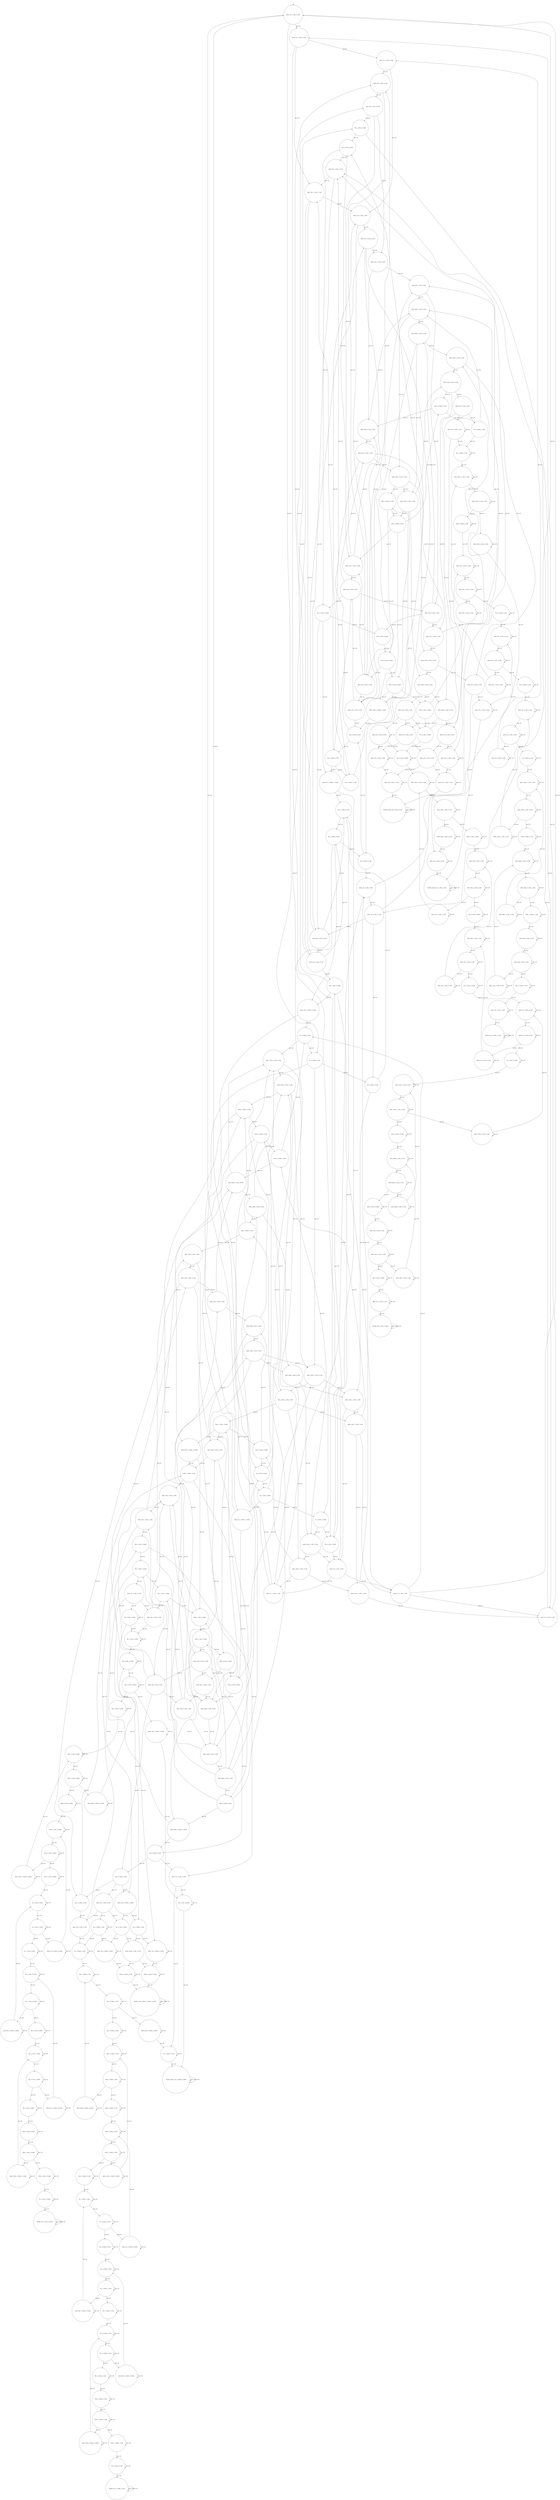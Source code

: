 digraph g {
__start0 [label="" shape="none"];
134 [shape="circle" label="agree__six__c1_heads__c2_heads"];
259 [shape="circle" label="ten__c1_tails__c2_heads"];
222 [shape="circle" label="agree__nine__c1_tails__c2_tails"];
189 [shape="circle" label="eight__c1_tails__c2_heads"];
236 [shape="circle" label="nine__c1_tails__c2_heads"];
81 [shape="circle" label="agree__four__c1_tails__c2_tails"];
97 [shape="circle" label="agree__five__c1_tails__c2_tails"];
111 [shape="circle" label="five__c1_tails__c2_heads"];
153 [shape="circle" label="agree__seven__c1_tails__c2_tails"];
262 [shape="circle" label="ten__c1_heads__c2_tails"];
163 [shape="circle" label="seven__c1_tails__c2_heads"];
254 [shape="circle" label="agree__ten__c1_tails__c2_tails"];
46 [shape="circle" label="agree__three__c1_tails__c2_tails"];
79 [shape="circle" label="four__c1_tails__c2_heads"];
11 [shape="circle" label="agree__two__c1_tails__c2_tails"];
64 [shape="circle" label="four__c1_tails__c2_heads"];
66 [shape="circle" label="agree__four__c1_tails__c2_tails"];
147 [shape="circle" label="agree__six__c1_tails__c2_tails"];
237 [shape="circle" label="agree__nine__c1_tails__c2_tails"];
98 [shape="circle" label="agree__five__c1_tails__c2_tails"];
100 [shape="circle" label="five__c1_heads__c2_tails"];
167 [shape="circle" label="seven__c1_heads__c2_tails"];
30 [shape="circle" label="agree__three__c1_tails__c2_tails"];
130 [shape="circle" label="agree__six__c1_tails__c2_tails"];
152 [shape="circle" label="agree__seven__c1_tails__c2_tails"];
211 [shape="circle" label="agree__eight__c1_tails__c2_tails"];
255 [shape="circle" label="agree__ten__c1_tails__c2_tails"];
263 [shape="circle" label="ten__c1_heads__c2_tails"];
115 [shape="circle" label="agree__five__c1_tails__c2_tails"];
116 [shape="circle" label="five__c1_heads__c2_tails"];
271 [shape="circle" label="finished__agree__eleven__c1_heads__c2_heads"];
183 [shape="circle" label="seven__c1_heads__c2_tails"];
238 [shape="circle" label="agree__nine__c1_tails__c2_tails"];
93 [shape="circle" label="five__c1_tails__c2_heads"];
65 [shape="circle" label="agree__four__c1_tails__c2_tails"];
207 [shape="circle" label="eight__c1_tails__c2_heads"];
171 [shape="circle" label="agree__seven__c1_tails__c2_tails"];
194 [shape="circle" label="agree__eight__c1_tails__c2_tails"];
266 [shape="circle" label="finished__ten__c1_heads__c2_tails"];
14 [shape="circle" label="agree__two__c1_tails__c2_tails"];
61 [shape="circle" label="four__c1_tails__c2_heads"];
168 [shape="circle" label="seven__c1_heads__c2_tails"];
31 [shape="circle" label="agree__three__c1_tails__c2_tails"];
83 [shape="circle" label="agree__four__c1_tails__c2_tails"];
155 [shape="circle" label="agree__seven__c1_tails__c2_tails"];
96 [shape="circle" label="five__c1_tails__c2_heads"];
204 [shape="circle" label="eight__c1_tails__c2_heads"];
40 [shape="circle" label="three__c1_heads__c2_tails"];
48 [shape="circle" label="agree__three__c1_tails__c2_tails"];
169 [shape="circle" label="agree__seven__c1_heads__c2_heads"];
241 [shape="circle" label="agree__nine__c1_tails__c2_tails"];
137 [shape="circle" label="agree__six__c1_heads__c2_heads"];
193 [shape="circle" label="agree__eight__c1_tails__c2_tails"];
15 [shape="circle" label="two__c1_tails__c2_heads"];
170 [shape="circle" label="agree__seven__c1_tails__c2_tails"];
214 [shape="circle" label="agree__eight__c1_heads__c2_heads"];
223 [shape="circle" label="agree__nine__c1_tails__c2_tails"];
13 [shape="circle" label="agree__two__c1_tails__c2_tails"];
209 [shape="circle" label="agree__eight__c1_tails__c2_tails"];
23 [shape="circle" label="finished__two__c1_heads__c2_tails"];
198 [shape="circle" label="agree__eight__c1_heads__c2_heads"];
21 [shape="circle" label="finished__two__c1_tails__c2_heads"];
218 [shape="circle" label="nine__c1_tails__c2_heads"];
39 [shape="circle" label="three__c1_heads__c2_tails"];
49 [shape="circle" label="agree__three__c1_tails__c2_tails"];
136 [shape="circle" label="six__c1_heads__c2_tails"];
240 [shape="circle" label="agree__nine__c1_tails__c2_tails"];
257 [shape="circle" label="agree__ten__c1_tails__c2_tails"];
210 [shape="circle" label="eight__c1_tails__c2_heads"];
234 [shape="circle" label="agree__nine__c1_tails__c2_tails"];
71 [shape="circle" label="four__c1_heads__c2_tails"];
109 [shape="circle" label="agree__five__c1_tails__c2_tails"];
55 [shape="circle" label="three__c1_heads__c2_tails"];
25 [shape="circle" label="agree__three__c1_tails__c2_tails"];
16 [shape="circle" label="agree__two__c1_tails__c2_tails"];
184 [shape="circle" label="agree__eight__c1_tails__c2_tails"];
144 [shape="circle" label="agree__six__c1_tails__c2_tails"];
173 [shape="circle" label="agree__seven__c1_tails__c2_tails"];
87 [shape="circle" label="four__c1_heads__c2_tails"];
42 [shape="circle" label="agree__three__c1_tails__c2_tails"];
135 [shape="circle" label="six__c1_heads__c2_tails"];
110 [shape="circle" label="agree__five__c1_tails__c2_tails"];
12 [shape="circle" label="two__c1_tails__c2_heads"];
127 [shape="circle" label="agree__six__c1_tails__c2_tails"];
8 [shape="circle" label="two__c1_heads__c2_tails"];
258 [shape="circle" label="agree__ten__c1_tails__c2_tails"];
151 [shape="circle" label="six__c1_heads__c2_tails"];
114 [shape="circle" label="five__c1_tails__c2_heads"];
94 [shape="circle" label="agree__five__c1_tails__c2_tails"];
256 [shape="circle" label="ten__c1_tails__c2_heads"];
156 [shape="circle" label="agree__seven__c1_tails__c2_tails"];
43 [shape="circle" label="agree__three__c1_tails__c2_tails"];
195 [shape="circle" label="eight__c1_tails__c2_heads"];
26 [shape="circle" label="three__c1_tails__c2_heads"];
37 [shape="circle" label="three__c1_heads__c2_tails"];
217 [shape="circle" label="agree__nine__c1_tails__c2_tails"];
224 [shape="circle" label="nine__c1_tails__c2_heads"];
76 [shape="circle" label="four__c1_tails__c2_heads"];
140 [shape="circle" label="six__c1_tails__c2_heads"];
126 [shape="circle" label="agree__six__c1_tails__c2_tails"];
86 [shape="circle" label="agree__four__c1_heads__c2_heads"];
164 [shape="circle" label="seven__c1_heads__c2_tails"];
27 [shape="circle" label="agree__three__c1_tails__c2_tails"];
69 [shape="circle" label="four__c1_heads__c2_tails"];
53 [shape="circle" label="three__c1_heads__c2_tails"];
22 [shape="circle" label="two__c1_heads__c2_tails"];
95 [shape="circle" label="agree__five__c1_tails__c2_tails"];
70 [shape="circle" label="agree__four__c1_heads__c2_heads"];
180 [shape="circle" label="seven__c1_heads__c2_tails"];
220 [shape="circle" label="agree__nine__c1_tails__c2_tails"];
85 [shape="circle" label="four__c1_heads__c2_tails"];
36 [shape="circle" label="three__c1_heads__c2_tails"];
133 [shape="circle" label="six__c1_heads__c2_tails"];
129 [shape="circle" label="agree__six__c1_tails__c2_tails"];
221 [shape="circle" label="nine__c1_tails__c2_heads"];
159 [shape="circle" label="agree__seven__c1_tails__c2_tails"];
260 [shape="circle" label="agree__ten__c1_tails__c2_tails"];
112 [shape="circle" label="agree__five__c1_tails__c2_tails"];
28 [shape="circle" label="agree__three__c1_tails__c2_tails"];
235 [shape="circle" label="agree__nine__c1_tails__c2_tails"];
68 [shape="circle" label="four__c1_heads__c2_tails"];
165 [shape="circle" label="seven__c1_heads__c2_tails"];
122 [shape="circle" label="six__c1_tails__c2_heads"];
268 [shape="circle" label="agree__eleven__c1_tails__c2_tails"];
52 [shape="circle" label="three__c1_heads__c2_tails"];
261 [shape="circle" label="finished__ten__c1_tails__c2_heads"];
17 [shape="circle" label="agree__two__c1_tails__c2_tails"];
58 [shape="circle" label="four__c1_tails__c2_heads"];
149 [shape="circle" label="six__c1_heads__c2_tails"];
233 [shape="circle" label="agree__nine__c1_heads__c2_heads"];
145 [shape="circle" label="agree__six__c1_tails__c2_tails"];
174 [shape="circle" label="agree__seven__c1_tails__c2_tails"];
192 [shape="circle" label="eight__c1_tails__c2_heads"];
239 [shape="circle" label="nine__c1_tails__c2_heads"];
45 [shape="circle" label="agree__three__c1_tails__c2_tails"];
219 [shape="circle" label="agree__nine__c1_tails__c2_tails"];
84 [shape="circle" label="four__c1_heads__c2_tails"];
181 [shape="circle" label="seven__c1_heads__c2_tails"];
132 [shape="circle" label="six__c1_heads__c2_tails"];
265 [shape="circle" label="ten__c1_heads__c2_tails"];
99 [shape="circle" label="five__c1_tails__c2_heads"];
158 [shape="circle" label="agree__seven__c1_tails__c2_tails"];
113 [shape="circle" label="agree__five__c1_tails__c2_tails"];
47 [shape="circle" label="three__c1_tails__c2_heads"];
154 [shape="circle" label="seven__c1_tails__c2_heads"];
4 [shape="circle" label="agree__two__c1_tails__c2_tails"];
148 [shape="circle" label="six__c1_heads__c2_tails"];
177 [shape="circle" label="agree__seven__c1_tails__c2_tails"];
232 [shape="circle" label="nine__c1_heads__c2_tails"];
188 [shape="circle" label="agree__eight__c1_tails__c2_tails"];
251 [shape="circle" label="ten__c1_tails__c2_heads"];
56 [shape="circle" label="agree__four__c1_tails__c2_tails"];
89 [shape="circle" label="agree__five__c1_tails__c2_tails"];
267 [shape="circle" label="finished__agree__ten__c1_heads__c2_heads"];
123 [shape="circle" label="agree__six__c1_tails__c2_tails"];
227 [shape="circle" label="nine__c1_tails__c2_heads"];
161 [shape="circle" label="agree__seven__c1_tails__c2_tails"];
143 [shape="circle" label="six__c1_tails__c2_heads"];
106 [shape="circle" label="agree__five__c1_tails__c2_tails"];
19 [shape="circle" label="agree__two__c1_tails__c2_tails"];
41 [shape="circle" label="agree__three__c1_heads__c2_heads"];
74 [shape="circle" label="agree__four__c1_tails__c2_tails"];
128 [shape="circle" label="six__c1_tails__c2_heads"];
231 [shape="circle" label="nine__c1_heads__c2_tails"];
139 [shape="circle" label="agree__six__c1_tails__c2_tails"];
176 [shape="circle" label="agree__seven__c1_tails__c2_tails"];
187 [shape="circle" label="agree__eight__c1_tails__c2_tails"];
172 [shape="circle" label="seven__c1_tails__c2_heads"];
57 [shape="circle" label="agree__four__c1_tails__c2_tails"];
247 [shape="circle" label="nine__c1_heads__c2_tails"];
203 [shape="circle" label="agree__eight__c1_tails__c2_tails"];
107 [shape="circle" label="agree__five__c1_tails__c2_tails"];
6 [shape="circle" label="agree__two__c1_tails__c2_tails"];
75 [shape="circle" label="agree__four__c1_tails__c2_tails"];
230 [shape="circle" label="agree__nine__c1_heads__c2_heads"];
179 [shape="circle" label="agree__seven__c1_tails__c2_tails"];
38 [shape="circle" label="agree__three__c1_heads__c2_heads"];
242 [shape="circle" label="nine__c1_tails__c2_heads"];
125 [shape="circle" label="six__c1_tails__c2_heads"];
252 [shape="circle" label="ten__c1_heads__c2_tails"];
142 [shape="circle" label="agree__six__c1_tails__c2_tails"];
91 [shape="circle" label="agree__five__c1_tails__c2_tails"];
200 [shape="circle" label="eight__c1_heads__c2_tails"];
248 [shape="circle" label="agree__ten__c1_tails__c2_tails"];
29 [shape="circle" label="three__c1_tails__c2_heads"];
105 [shape="circle" label="agree__five__c1_heads__c2_heads"];
216 [shape="circle" label="agree__nine__c1_tails__c2_tails"];
249 [shape="circle" label="ten__c1_tails__c2_heads"];
264 [shape="circle" label="agree__ten__c1_heads__c2_heads"];
20 [shape="circle" label="finished__agree__two__c1_tails__c2_tails"];
202 [shape="circle" label="agree__eight__c1_tails__c2_tails"];
54 [shape="circle" label="agree__three__c1_heads__c2_heads"];
2 [shape="circle" label="agree__one__c1_tails__c2_tails"];
215 [shape="circle" label="eight__c1_heads__c2_tails"];
157 [shape="circle" label="seven__c1_tails__c2_heads"];
44 [shape="circle" label="three__c1_tails__c2_heads"];
24 [shape="circle" label="agree__three__c1_tails__c2_tails"];
5 [shape="circle" label="agree__two__c1_tails__c2_tails"];
269 [shape="circle" label="eleven__c1_tails__c2_heads"];
141 [shape="circle" label="agree__six__c1_tails__c2_tails"];
185 [shape="circle" label="agree__eight__c1_tails__c2_tails"];
229 [shape="circle" label="nine__c1_heads__c2_tails"];
199 [shape="circle" label="eight__c1_heads__c2_tails"];
92 [shape="circle" label="agree__five__c1_tails__c2_tails"];
73 [shape="circle" label="agree__four__c1_heads__c2_heads"];
59 [shape="circle" label="agree__four__c1_tails__c2_tails"];
246 [shape="circle" label="agree__nine__c1_heads__c2_heads"];
124 [shape="circle" label="agree__six__c1_tails__c2_tails"];
162 [shape="circle" label="agree__seven__c1_tails__c2_tails"];
245 [shape="circle" label="nine__c1_heads__c2_tails"];
9 [shape="circle" label="two__c1_heads__c2_tails"];
72 [shape="circle" label="four__c1_heads__c2_tails"];
67 [shape="circle" label="four__c1_tails__c2_heads"];
226 [shape="circle" label="agree__nine__c1_tails__c2_tails"];
77 [shape="circle" label="agree__four__c1_tails__c2_tails"];
103 [shape="circle" label="five__c1_heads__c2_tails"];
131 [shape="circle" label="six__c1_tails__c2_heads"];
228 [shape="circle" label="nine__c1_heads__c2_tails"];
33 [shape="circle" label="agree__three__c1_tails__c2_tails"];
35 [shape="circle" label="three__c1_tails__c2_heads"];
253 [shape="circle" label="agree__ten__c1_heads__c2_heads"];
175 [shape="circle" label="seven__c1_tails__c2_heads"];
3 [shape="circle" label="finished__agree__one__c1_tails__c2_tails"];
90 [shape="circle" label="five__c1_tails__c2_heads"];
208 [shape="circle" label="agree__eight__c1_tails__c2_tails"];
250 [shape="circle" label="agree__ten__c1_tails__c2_tails"];
0 [shape="circle" label="agree__one__c1_tails__c2_tails"];
243 [shape="circle" label="agree__nine__c1_tails__c2_tails"];
119 [shape="circle" label="five__c1_heads__c2_tails"];
244 [shape="circle" label="nine__c1_heads__c2_tails"];
60 [shape="circle" label="agree__four__c1_tails__c2_tails"];
191 [shape="circle" label="agree__eight__c1_tails__c2_tails"];
213 [shape="circle" label="eight__c1_heads__c2_tails"];
7 [shape="circle" label="agree__two__c1_tails__c2_tails"];
186 [shape="circle" label="eight__c1_tails__c2_heads"];
34 [shape="circle" label="agree__three__c1_tails__c2_tails"];
78 [shape="circle" label="agree__four__c1_tails__c2_tails"];
104 [shape="circle" label="five__c1_heads__c2_tails"];
225 [shape="circle" label="agree__nine__c1_tails__c2_tails"];
197 [shape="circle" label="eight__c1_heads__c2_tails"];
1 [shape="circle" label="agree__one__c1_tails__c2_tails"];
270 [shape="circle" label="eleven__c1_heads__c2_tails"];
166 [shape="circle" label="agree__seven__c1_heads__c2_heads"];
51 [shape="circle" label="agree__three__c1_tails__c2_tails"];
160 [shape="circle" label="seven__c1_tails__c2_heads"];
10 [shape="circle" label="agree__two__c1_tails__c2_tails"];
18 [shape="circle" label="two__c1_tails__c2_heads"];
121 [shape="circle" label="agree__six__c1_tails__c2_tails"];
212 [shape="circle" label="eight__c1_heads__c2_tails"];
118 [shape="circle" label="agree__five__c1_heads__c2_heads"];
101 [shape="circle" label="five__c1_heads__c2_tails"];
182 [shape="circle" label="agree__seven__c1_heads__c2_heads"];
138 [shape="circle" label="agree__six__c1_tails__c2_tails"];
190 [shape="circle" label="agree__eight__c1_tails__c2_tails"];
201 [shape="circle" label="agree__eight__c1_heads__c2_heads"];
196 [shape="circle" label="eight__c1_heads__c2_tails"];
117 [shape="circle" label="five__c1_heads__c2_tails"];
50 [shape="circle" label="three__c1_tails__c2_heads"];
62 [shape="circle" label="agree__four__c1_tails__c2_tails"];
206 [shape="circle" label="agree__eight__c1_tails__c2_tails"];
120 [shape="circle" label="agree__six__c1_tails__c2_tails"];
108 [shape="circle" label="five__c1_tails__c2_heads"];
178 [shape="circle" label="seven__c1_tails__c2_heads"];
32 [shape="circle" label="three__c1_tails__c2_heads"];
80 [shape="circle" label="agree__four__c1_tails__c2_tails"];
82 [shape="circle" label="four__c1_tails__c2_heads"];
150 [shape="circle" label="agree__six__c1_heads__c2_heads"];
88 [shape="circle" label="agree__five__c1_tails__c2_tails"];
102 [shape="circle" label="agree__five__c1_heads__c2_heads"];
146 [shape="circle" label="six__c1_tails__c2_heads"];
63 [shape="circle" label="agree__four__c1_tails__c2_tails"];
205 [shape="circle" label="agree__eight__c1_tails__c2_tails"];
134 -> 172 [label="go1:1.00"];
134 -> 167 [label="go2:1.00"];
259 -> 267 [label="go1:1.00"];
259 -> 259 [label="go2:1.00"];
222 -> 202 [label="go1:1.00"];
222 -> 223 [label="go2:0.50"];
222 -> 224 [label="go2:0.50"];
189 -> 195 [label="go1:0.50"];
189 -> 201 [label="go1:0.50"];
189 -> 189 [label="go2:1.00"];
236 -> 218 [label="go1:1.00"];
236 -> 257 [label="go2:1.00"];
81 -> 81 [label="go1:1.00"];
81 -> 51 [label="go2:1.00"];
97 -> 77 [label="go1:1.00"];
97 -> 94 [label="go2:1.00"];
111 -> 93 [label="go1:1.00"];
111 -> 111 [label="go2:1.00"];
153 -> 159 [label="go1:0.50"];
153 -> 165 [label="go1:0.50"];
153 -> 123 [label="go2:1.00"];
262 -> 262 [label="go1:1.00"];
262 -> 263 [label="go2:0.50"];
262 -> 264 [label="go2:0.50"];
163 -> 143 [label="go1:1.00"];
163 -> 163 [label="go2:1.00"];
254 -> 262 [label="go1:1.00"];
254 -> 256 [label="go2:0.50"];
254 -> 255 [label="go2:0.50"];
46 -> 28 [label="go1:1.00"];
46 -> 46 [label="go2:1.00"];
79 -> 61 [label="go1:1.00"];
79 -> 79 [label="go2:1.00"];
11 -> 17 [label="go1:1.00"];
11 -> 0 [label="go2:1.00"];
64 -> 44 [label="go1:1.00"];
64 -> 97 [label="go2:1.00"];
66 -> 46 [label="go1:1.00"];
66 -> 66 [label="go2:1.00"];
147 -> 147 [label="go1:1.00"];
147 -> 144 [label="go2:1.00"];
237 -> 219 [label="go1:1.00"];
237 -> 234 [label="go2:1.00"];
98 -> 78 [label="go1:1.00"];
98 -> 98 [label="go2:1.00"];
100 -> 138 [label="go1:1.00"];
100 -> 101 [label="go2:0.50"];
100 -> 102 [label="go2:0.50"];
167 -> 205 [label="go1:1.00"];
167 -> 164 [label="go2:1.00"];
30 -> 10 [label="go1:1.00"];
30 -> 32 [label="go2:0.50"];
30 -> 31 [label="go2:0.50"];
130 -> 110 [label="go1:1.00"];
130 -> 130 [label="go2:1.00"];
152 -> 158 [label="go1:0.50"];
152 -> 164 [label="go1:0.50"];
152 -> 153 [label="go2:0.50"];
152 -> 154 [label="go2:0.50"];
211 -> 211 [label="go1:1.00"];
211 -> 208 [label="go2:1.00"];
255 -> 263 [label="go1:1.00"];
255 -> 237 [label="go2:1.00"];
263 -> 263 [label="go1:1.00"];
263 -> 247 [label="go2:1.00"];
115 -> 115 [label="go1:1.00"];
115 -> 112 [label="go2:1.00"];
116 -> 116 [label="go1:1.00"];
116 -> 117 [label="go2:0.50"];
116 -> 118 [label="go2:0.50"];
271 -> 271 [label="go1:1.00"];
271 -> 271 [label="go2:1.00"];
183 -> 183 [label="go1:1.00"];
183 -> 180 [label="go2:1.00"];
238 -> 220 [label="go1:1.00"];
238 -> 238 [label="go2:1.00"];
93 -> 105 [label="go1:0.50"];
93 -> 99 [label="go1:0.50"];
93 -> 93 [label="go2:1.00"];
65 -> 45 [label="go1:1.00"];
65 -> 62 [label="go2:1.00"];
207 -> 189 [label="go1:1.00"];
207 -> 207 [label="go2:1.00"];
171 -> 153 [label="go1:1.00"];
171 -> 141 [label="go2:1.00"];
194 -> 174 [label="go1:1.00"];
194 -> 194 [label="go2:1.00"];
266 -> 266 [label="go1:1.00"];
266 -> 266 [label="go2:1.00"];
14 -> 20 [label="go1:1.00"];
14 -> 14 [label="go2:1.00"];
61 -> 73 [label="go1:0.50"];
61 -> 67 [label="go1:0.50"];
61 -> 61 [label="go2:1.00"];
168 -> 206 [label="go1:1.00"];
168 -> 168 [label="go2:1.00"];
31 -> 11 [label="go1:1.00"];
31 -> 6 [label="go2:1.00"];
83 -> 83 [label="go1:1.00"];
83 -> 80 [label="go2:1.00"];
155 -> 161 [label="go1:0.50"];
155 -> 167 [label="go1:0.50"];
155 -> 152 [label="go2:1.00"];
96 -> 76 [label="go1:1.00"];
96 -> 129 [label="go2:1.00"];
204 -> 186 [label="go1:1.00"];
204 -> 237 [label="go2:1.00"];
40 -> 78 [label="go1:1.00"];
40 -> 40 [label="go2:1.00"];
48 -> 48 [label="go1:1.00"];
48 -> 50 [label="go2:0.50"];
48 -> 49 [label="go2:0.50"];
169 -> 207 [label="go1:1.00"];
169 -> 169 [label="go2:1.00"];
241 -> 241 [label="go1:1.00"];
241 -> 211 [label="go2:1.00"];
137 -> 175 [label="go1:1.00"];
137 -> 137 [label="go2:1.00"];
193 -> 173 [label="go1:1.00"];
193 -> 190 [label="go2:1.00"];
15 -> 21 [label="go1:1.00"];
15 -> 15 [label="go2:1.00"];
170 -> 152 [label="go1:1.00"];
170 -> 171 [label="go2:0.50"];
170 -> 172 [label="go2:0.50"];
214 -> 214 [label="go1:1.00"];
214 -> 247 [label="go2:1.00"];
223 -> 203 [label="go1:1.00"];
223 -> 193 [label="go2:1.00"];
13 -> 19 [label="go1:1.00"];
13 -> 14 [label="go2:1.00"];
209 -> 209 [label="go1:1.00"];
209 -> 179 [label="go2:1.00"];
23 -> 23 [label="go1:1.00"];
23 -> 23 [label="go2:1.00"];
198 -> 236 [label="go1:1.00"];
198 -> 231 [label="go2:1.00"];
21 -> 21 [label="go1:1.00"];
21 -> 21 [label="go2:1.00"];
218 -> 230 [label="go1:0.50"];
218 -> 224 [label="go1:0.50"];
218 -> 248 [label="go2:1.00"];
39 -> 77 [label="go1:1.00"];
39 -> 36 [label="go2:1.00"];
49 -> 49 [label="go1:1.00"];
49 -> 19 [label="go2:1.00"];
136 -> 174 [label="go1:1.00"];
136 -> 136 [label="go2:1.00"];
240 -> 240 [label="go1:1.00"];
240 -> 241 [label="go2:0.50"];
240 -> 242 [label="go2:0.50"];
257 -> 265 [label="go1:1.00"];
257 -> 259 [label="go2:1.00"];
210 -> 210 [label="go1:1.00"];
210 -> 243 [label="go2:1.00"];
234 -> 216 [label="go1:1.00"];
234 -> 235 [label="go2:0.50"];
234 -> 236 [label="go2:0.50"];
71 -> 109 [label="go1:1.00"];
71 -> 68 [label="go2:1.00"];
109 -> 91 [label="go1:1.00"];
109 -> 106 [label="go2:1.00"];
55 -> 55 [label="go1:1.00"];
55 -> 52 [label="go2:1.00"];
25 -> 31 [label="go1:0.50"];
25 -> 37 [label="go1:0.50"];
25 -> 4 [label="go2:1.00"];
16 -> 16 [label="go1:1.00"];
16 -> 17 [label="go2:0.50"];
16 -> 18 [label="go2:0.50"];
184 -> 190 [label="go1:0.50"];
184 -> 196 [label="go1:0.50"];
184 -> 186 [label="go2:0.50"];
184 -> 185 [label="go2:0.50"];
144 -> 144 [label="go1:1.00"];
144 -> 145 [label="go2:0.50"];
144 -> 146 [label="go2:0.50"];
173 -> 155 [label="go1:1.00"];
173 -> 170 [label="go2:1.00"];
87 -> 87 [label="go1:1.00"];
87 -> 84 [label="go2:1.00"];
42 -> 24 [label="go1:1.00"];
42 -> 44 [label="go2:0.50"];
42 -> 43 [label="go2:0.50"];
135 -> 173 [label="go1:1.00"];
135 -> 132 [label="go2:1.00"];
110 -> 92 [label="go1:1.00"];
110 -> 110 [label="go2:1.00"];
12 -> 18 [label="go1:1.00"];
12 -> 45 [label="go2:1.00"];
127 -> 107 [label="go1:1.00"];
127 -> 97 [label="go2:1.00"];
8 -> 45 [label="go1:1.00"];
8 -> 9 [label="go2:1.00"];
258 -> 266 [label="go1:1.00"];
258 -> 258 [label="go2:1.00"];
151 -> 151 [label="go1:1.00"];
151 -> 148 [label="go2:1.00"];
114 -> 114 [label="go1:1.00"];
114 -> 147 [label="go2:1.00"];
94 -> 74 [label="go1:1.00"];
94 -> 96 [label="go2:0.50"];
94 -> 95 [label="go2:0.50"];
256 -> 264 [label="go1:1.00"];
256 -> 268 [label="go2:1.00"];
156 -> 162 [label="go1:0.50"];
156 -> 168 [label="go1:0.50"];
156 -> 156 [label="go2:1.00"];
43 -> 25 [label="go1:1.00"];
43 -> 13 [label="go2:1.00"];
195 -> 175 [label="go1:1.00"];
195 -> 195 [label="go2:1.00"];
26 -> 32 [label="go1:0.50"];
26 -> 38 [label="go1:0.50"];
26 -> 59 [label="go2:1.00"];
37 -> 75 [label="go1:1.00"];
37 -> 8 [label="go2:1.00"];
217 -> 223 [label="go1:0.50"];
217 -> 229 [label="go1:0.50"];
217 -> 187 [label="go2:1.00"];
224 -> 204 [label="go1:1.00"];
224 -> 250 [label="go2:1.00"];
76 -> 58 [label="go1:1.00"];
76 -> 109 [label="go2:1.00"];
140 -> 122 [label="go1:1.00"];
140 -> 173 [label="go2:1.00"];
126 -> 106 [label="go1:1.00"];
126 -> 127 [label="go2:0.50"];
126 -> 128 [label="go2:0.50"];
86 -> 86 [label="go1:1.00"];
86 -> 119 [label="go2:1.00"];
164 -> 202 [label="go1:1.00"];
164 -> 165 [label="go2:0.50"];
164 -> 166 [label="go2:0.50"];
27 -> 33 [label="go1:0.50"];
27 -> 39 [label="go1:0.50"];
27 -> 24 [label="go2:1.00"];
69 -> 107 [label="go1:1.00"];
69 -> 39 [label="go2:1.00"];
53 -> 53 [label="go1:1.00"];
53 -> 22 [label="go2:1.00"];
22 -> 22 [label="go1:1.00"];
22 -> 23 [label="go2:1.00"];
95 -> 75 [label="go1:1.00"];
95 -> 65 [label="go2:1.00"];
70 -> 108 [label="go1:1.00"];
70 -> 103 [label="go2:1.00"];
180 -> 180 [label="go1:1.00"];
180 -> 181 [label="go2:0.50"];
180 -> 182 [label="go2:0.50"];
220 -> 226 [label="go1:0.50"];
220 -> 232 [label="go1:0.50"];
220 -> 220 [label="go2:1.00"];
85 -> 85 [label="go1:1.00"];
85 -> 55 [label="go2:1.00"];
36 -> 74 [label="go1:1.00"];
36 -> 37 [label="go2:0.50"];
36 -> 38 [label="go2:0.50"];
133 -> 171 [label="go1:1.00"];
133 -> 103 [label="go2:1.00"];
129 -> 109 [label="go1:1.00"];
129 -> 126 [label="go2:1.00"];
221 -> 233 [label="go1:0.50"];
221 -> 227 [label="go1:0.50"];
221 -> 221 [label="go2:1.00"];
159 -> 139 [label="go1:1.00"];
159 -> 129 [label="go2:1.00"];
260 -> 260 [label="go1:1.00"];
260 -> 261 [label="go2:1.00"];
112 -> 112 [label="go1:1.00"];
112 -> 114 [label="go2:0.50"];
112 -> 113 [label="go2:0.50"];
28 -> 34 [label="go1:0.50"];
28 -> 40 [label="go1:0.50"];
28 -> 28 [label="go2:1.00"];
235 -> 217 [label="go1:1.00"];
235 -> 205 [label="go2:1.00"];
68 -> 106 [label="go1:1.00"];
68 -> 70 [label="go2:0.50"];
68 -> 69 [label="go2:0.50"];
165 -> 203 [label="go1:1.00"];
165 -> 135 [label="go2:1.00"];
122 -> 128 [label="go1:0.50"];
122 -> 134 [label="go1:0.50"];
122 -> 155 [label="go2:1.00"];
268 -> 270 [label="go1:1.00"];
268 -> 269 [label="go2:1.00"];
52 -> 52 [label="go1:1.00"];
52 -> 53 [label="go2:0.50"];
52 -> 54 [label="go2:0.50"];
261 -> 261 [label="go1:1.00"];
261 -> 261 [label="go2:1.00"];
17 -> 17 [label="go1:1.00"];
17 -> 2 [label="go2:1.00"];
58 -> 70 [label="go1:0.50"];
58 -> 64 [label="go1:0.50"];
58 -> 91 [label="go2:1.00"];
149 -> 149 [label="go1:1.00"];
149 -> 119 [label="go2:1.00"];
233 -> 259 [label="go1:1.00"];
233 -> 233 [label="go2:1.00"];
145 -> 145 [label="go1:1.00"];
145 -> 115 [label="go2:1.00"];
174 -> 156 [label="go1:1.00"];
174 -> 174 [label="go2:1.00"];
192 -> 172 [label="go1:1.00"];
192 -> 225 [label="go2:1.00"];
239 -> 221 [label="go1:1.00"];
239 -> 239 [label="go2:1.00"];
45 -> 27 [label="go1:1.00"];
45 -> 42 [label="go2:1.00"];
219 -> 225 [label="go1:0.50"];
219 -> 231 [label="go1:0.50"];
219 -> 216 [label="go2:1.00"];
84 -> 84 [label="go1:1.00"];
84 -> 86 [label="go2:0.50"];
84 -> 85 [label="go2:0.50"];
181 -> 181 [label="go1:1.00"];
181 -> 151 [label="go2:1.00"];
132 -> 170 [label="go1:1.00"];
132 -> 133 [label="go2:0.50"];
132 -> 134 [label="go2:0.50"];
265 -> 265 [label="go1:1.00"];
265 -> 267 [label="go2:1.00"];
99 -> 79 [label="go1:1.00"];
99 -> 99 [label="go2:1.00"];
158 -> 138 [label="go1:1.00"];
158 -> 159 [label="go2:0.50"];
158 -> 160 [label="go2:0.50"];
113 -> 113 [label="go1:1.00"];
113 -> 83 [label="go2:1.00"];
47 -> 29 [label="go1:1.00"];
47 -> 47 [label="go2:1.00"];
154 -> 166 [label="go1:0.50"];
154 -> 160 [label="go1:0.50"];
154 -> 187 [label="go2:1.00"];
4 -> 8 [label="go1:0.50"];
4 -> 6 [label="go1:0.50"];
4 -> 5 [label="go2:1.00"];
148 -> 148 [label="go1:1.00"];
148 -> 150 [label="go2:0.50"];
148 -> 149 [label="go2:0.50"];
177 -> 177 [label="go1:1.00"];
177 -> 147 [label="go2:1.00"];
232 -> 258 [label="go1:1.00"];
232 -> 232 [label="go2:1.00"];
188 -> 194 [label="go1:0.50"];
188 -> 200 [label="go1:0.50"];
188 -> 188 [label="go2:1.00"];
251 -> 239 [label="go1:1.00"];
251 -> 251 [label="go2:1.00"];
56 -> 68 [label="go1:0.50"];
56 -> 62 [label="go1:0.50"];
56 -> 58 [label="go2:0.50"];
56 -> 57 [label="go2:0.50"];
89 -> 101 [label="go1:0.50"];
89 -> 95 [label="go1:0.50"];
89 -> 59 [label="go2:1.00"];
267 -> 267 [label="go1:1.00"];
267 -> 267 [label="go2:1.00"];
123 -> 129 [label="go1:0.50"];
123 -> 135 [label="go1:0.50"];
123 -> 120 [label="go2:1.00"];
227 -> 207 [label="go1:1.00"];
227 -> 227 [label="go2:1.00"];
161 -> 141 [label="go1:1.00"];
161 -> 158 [label="go2:1.00"];
143 -> 125 [label="go1:1.00"];
143 -> 143 [label="go2:1.00"];
106 -> 88 [label="go1:1.00"];
106 -> 108 [label="go2:0.50"];
106 -> 107 [label="go2:0.50"];
19 -> 19 [label="go1:1.00"];
19 -> 20 [label="go2:1.00"];
41 -> 79 [label="go1:1.00"];
41 -> 41 [label="go2:1.00"];
74 -> 56 [label="go1:1.00"];
74 -> 76 [label="go2:0.50"];
74 -> 75 [label="go2:0.50"];
128 -> 108 [label="go1:1.00"];
128 -> 161 [label="go2:1.00"];
231 -> 257 [label="go1:1.00"];
231 -> 228 [label="go2:1.00"];
139 -> 121 [label="go1:1.00"];
139 -> 109 [label="go2:1.00"];
176 -> 176 [label="go1:1.00"];
176 -> 177 [label="go2:0.50"];
176 -> 178 [label="go2:0.50"];
187 -> 193 [label="go1:0.50"];
187 -> 199 [label="go1:0.50"];
187 -> 184 [label="go2:1.00"];
172 -> 154 [label="go1:1.00"];
172 -> 205 [label="go2:1.00"];
57 -> 69 [label="go1:0.50"];
57 -> 63 [label="go1:0.50"];
57 -> 27 [label="go2:1.00"];
247 -> 247 [label="go1:1.00"];
247 -> 244 [label="go2:1.00"];
203 -> 185 [label="go1:1.00"];
203 -> 173 [label="go2:1.00"];
107 -> 89 [label="go1:1.00"];
107 -> 77 [label="go2:1.00"];
6 -> 0 [label="go1:1.00"];
6 -> 7 [label="go2:1.00"];
75 -> 57 [label="go1:1.00"];
75 -> 45 [label="go2:1.00"];
230 -> 256 [label="go1:1.00"];
230 -> 252 [label="go2:1.00"];
179 -> 179 [label="go1:1.00"];
179 -> 176 [label="go2:1.00"];
38 -> 76 [label="go1:1.00"];
38 -> 71 [label="go2:1.00"];
242 -> 242 [label="go1:1.00"];
242 -> 260 [label="go2:1.00"];
125 -> 131 [label="go1:0.50"];
125 -> 137 [label="go1:0.50"];
125 -> 125 [label="go2:1.00"];
252 -> 268 [label="go1:1.00"];
252 -> 253 [label="go2:1.00"];
142 -> 124 [label="go1:1.00"];
142 -> 142 [label="go2:1.00"];
91 -> 97 [label="go1:0.50"];
91 -> 103 [label="go1:0.50"];
91 -> 88 [label="go2:1.00"];
200 -> 238 [label="go1:1.00"];
200 -> 200 [label="go2:1.00"];
248 -> 252 [label="go1:0.50"];
248 -> 250 [label="go1:0.50"];
248 -> 249 [label="go2:1.00"];
29 -> 35 [label="go1:0.50"];
29 -> 41 [label="go1:0.50"];
29 -> 29 [label="go2:1.00"];
105 -> 143 [label="go1:1.00"];
105 -> 105 [label="go2:1.00"];
216 -> 222 [label="go1:0.50"];
216 -> 228 [label="go1:0.50"];
216 -> 217 [label="go2:0.50"];
216 -> 218 [label="go2:0.50"];
249 -> 251 [label="go1:0.50"];
249 -> 253 [label="go1:0.50"];
249 -> 249 [label="go2:1.00"];
264 -> 264 [label="go1:1.00"];
264 -> 270 [label="go2:1.00"];
20 -> 20 [label="go1:1.00"];
20 -> 20 [label="go2:1.00"];
202 -> 184 [label="go1:1.00"];
202 -> 203 [label="go2:0.50"];
202 -> 204 [label="go2:0.50"];
54 -> 54 [label="go1:1.00"];
54 -> 87 [label="go2:1.00"];
2 -> 2 [label="go1:1.00"];
2 -> 3 [label="go2:1.00"];
215 -> 215 [label="go1:1.00"];
215 -> 212 [label="go2:1.00"];
157 -> 169 [label="go1:0.50"];
157 -> 163 [label="go1:0.50"];
157 -> 157 [label="go2:1.00"];
44 -> 26 [label="go1:1.00"];
44 -> 77 [label="go2:1.00"];
24 -> 30 [label="go1:0.50"];
24 -> 36 [label="go1:0.50"];
24 -> 26 [label="go2:0.50"];
24 -> 25 [label="go2:0.50"];
5 -> 9 [label="go1:0.50"];
5 -> 7 [label="go1:0.50"];
5 -> 5 [label="go2:1.00"];
269 -> 271 [label="go1:1.00"];
269 -> 269 [label="go2:1.00"];
141 -> 123 [label="go1:1.00"];
141 -> 138 [label="go2:1.00"];
185 -> 191 [label="go1:0.50"];
185 -> 197 [label="go1:0.50"];
185 -> 155 [label="go2:1.00"];
229 -> 255 [label="go1:1.00"];
229 -> 199 [label="go2:1.00"];
199 -> 237 [label="go1:1.00"];
199 -> 196 [label="go2:1.00"];
92 -> 98 [label="go1:0.50"];
92 -> 104 [label="go1:0.50"];
92 -> 92 [label="go2:1.00"];
73 -> 111 [label="go1:1.00"];
73 -> 73 [label="go2:1.00"];
59 -> 71 [label="go1:0.50"];
59 -> 65 [label="go1:0.50"];
59 -> 56 [label="go2:1.00"];
246 -> 246 [label="go1:1.00"];
246 -> 265 [label="go2:1.00"];
124 -> 130 [label="go1:0.50"];
124 -> 136 [label="go1:0.50"];
124 -> 124 [label="go2:1.00"];
162 -> 142 [label="go1:1.00"];
162 -> 162 [label="go2:1.00"];
245 -> 245 [label="go1:1.00"];
245 -> 215 [label="go2:1.00"];
9 -> 46 [label="go1:1.00"];
9 -> 9 [label="go2:1.00"];
72 -> 110 [label="go1:1.00"];
72 -> 72 [label="go2:1.00"];
67 -> 47 [label="go1:1.00"];
67 -> 67 [label="go2:1.00"];
226 -> 206 [label="go1:1.00"];
226 -> 226 [label="go2:1.00"];
77 -> 59 [label="go1:1.00"];
77 -> 74 [label="go2:1.00"];
103 -> 141 [label="go1:1.00"];
103 -> 100 [label="go2:1.00"];
131 -> 111 [label="go1:1.00"];
131 -> 131 [label="go2:1.00"];
228 -> 254 [label="go1:1.00"];
228 -> 229 [label="go2:0.50"];
228 -> 230 [label="go2:0.50"];
33 -> 13 [label="go1:1.00"];
33 -> 30 [label="go2:1.00"];
35 -> 15 [label="go1:1.00"];
35 -> 35 [label="go2:1.00"];
253 -> 269 [label="go1:1.00"];
253 -> 253 [label="go2:1.00"];
175 -> 157 [label="go1:1.00"];
175 -> 175 [label="go2:1.00"];
3 -> 3 [label="go1:1.00"];
3 -> 3 [label="go2:1.00"];
90 -> 102 [label="go1:0.50"];
90 -> 96 [label="go1:0.50"];
90 -> 123 [label="go2:1.00"];
208 -> 208 [label="go1:1.00"];
208 -> 209 [label="go2:0.50"];
208 -> 210 [label="go2:0.50"];
250 -> 237 [label="go1:1.00"];
250 -> 251 [label="go2:1.00"];
0 -> 2 [label="go1:1.00"];
0 -> 1 [label="go2:1.00"];
243 -> 243 [label="go1:1.00"];
243 -> 240 [label="go2:1.00"];
119 -> 119 [label="go1:1.00"];
119 -> 116 [label="go2:1.00"];
244 -> 244 [label="go1:1.00"];
244 -> 245 [label="go2:0.50"];
244 -> 246 [label="go2:0.50"];
60 -> 72 [label="go1:0.50"];
60 -> 66 [label="go1:0.50"];
60 -> 60 [label="go2:1.00"];
191 -> 171 [label="go1:1.00"];
191 -> 161 [label="go2:1.00"];
213 -> 213 [label="go1:1.00"];
213 -> 183 [label="go2:1.00"];
7 -> 1 [label="go1:1.00"];
7 -> 7 [label="go2:1.00"];
186 -> 192 [label="go1:0.50"];
186 -> 198 [label="go1:0.50"];
186 -> 219 [label="go2:1.00"];
34 -> 14 [label="go1:1.00"];
34 -> 34 [label="go2:1.00"];
78 -> 60 [label="go1:1.00"];
78 -> 78 [label="go2:1.00"];
104 -> 142 [label="go1:1.00"];
104 -> 104 [label="go2:1.00"];
225 -> 205 [label="go1:1.00"];
225 -> 222 [label="go2:1.00"];
197 -> 235 [label="go1:1.00"];
197 -> 167 [label="go2:1.00"];
1 -> 3 [label="go1:1.00"];
1 -> 1 [label="go2:1.00"];
270 -> 270 [label="go1:1.00"];
270 -> 271 [label="go2:1.00"];
166 -> 204 [label="go1:1.00"];
166 -> 199 [label="go2:1.00"];
51 -> 51 [label="go1:1.00"];
51 -> 48 [label="go2:1.00"];
160 -> 140 [label="go1:1.00"];
160 -> 193 [label="go2:1.00"];
10 -> 16 [label="go1:1.00"];
10 -> 11 [label="go2:0.50"];
10 -> 12 [label="go2:0.50"];
18 -> 18 [label="go1:1.00"];
18 -> 51 [label="go2:1.00"];
121 -> 127 [label="go1:0.50"];
121 -> 133 [label="go1:0.50"];
121 -> 91 [label="go2:1.00"];
212 -> 212 [label="go1:1.00"];
212 -> 213 [label="go2:0.50"];
212 -> 214 [label="go2:0.50"];
118 -> 118 [label="go1:1.00"];
118 -> 151 [label="go2:1.00"];
101 -> 139 [label="go1:1.00"];
101 -> 71 [label="go2:1.00"];
182 -> 182 [label="go1:1.00"];
182 -> 215 [label="go2:1.00"];
138 -> 120 [label="go1:1.00"];
138 -> 139 [label="go2:0.50"];
138 -> 140 [label="go2:0.50"];
190 -> 170 [label="go1:1.00"];
190 -> 192 [label="go2:0.50"];
190 -> 191 [label="go2:0.50"];
201 -> 239 [label="go1:1.00"];
201 -> 201 [label="go2:1.00"];
196 -> 234 [label="go1:1.00"];
196 -> 197 [label="go2:0.50"];
196 -> 198 [label="go2:0.50"];
117 -> 117 [label="go1:1.00"];
117 -> 87 [label="go2:1.00"];
50 -> 50 [label="go1:1.00"];
50 -> 83 [label="go2:1.00"];
62 -> 42 [label="go1:1.00"];
62 -> 64 [label="go2:0.50"];
62 -> 63 [label="go2:0.50"];
206 -> 188 [label="go1:1.00"];
206 -> 206 [label="go2:1.00"];
120 -> 126 [label="go1:0.50"];
120 -> 132 [label="go1:0.50"];
120 -> 121 [label="go2:0.50"];
120 -> 122 [label="go2:0.50"];
108 -> 90 [label="go1:1.00"];
108 -> 141 [label="go2:1.00"];
178 -> 178 [label="go1:1.00"];
178 -> 211 [label="go2:1.00"];
32 -> 12 [label="go1:1.00"];
32 -> 65 [label="go2:1.00"];
80 -> 80 [label="go1:1.00"];
80 -> 82 [label="go2:0.50"];
80 -> 81 [label="go2:0.50"];
82 -> 82 [label="go1:1.00"];
82 -> 115 [label="go2:1.00"];
150 -> 150 [label="go1:1.00"];
150 -> 183 [label="go2:1.00"];
88 -> 100 [label="go1:0.50"];
88 -> 94 [label="go1:0.50"];
88 -> 90 [label="go2:0.50"];
88 -> 89 [label="go2:0.50"];
102 -> 140 [label="go1:1.00"];
102 -> 135 [label="go2:1.00"];
146 -> 146 [label="go1:1.00"];
146 -> 179 [label="go2:1.00"];
63 -> 43 [label="go1:1.00"];
63 -> 33 [label="go2:1.00"];
205 -> 187 [label="go1:1.00"];
205 -> 202 [label="go2:1.00"];
__start0 -> 120;
}
